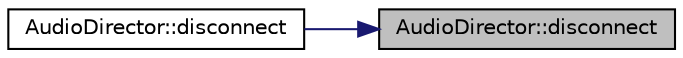 digraph "AudioDirector::disconnect"
{
 // LATEX_PDF_SIZE
  edge [fontname="Helvetica",fontsize="10",labelfontname="Helvetica",labelfontsize="10"];
  node [fontname="Helvetica",fontsize="10",shape=record];
  rankdir="RL";
  Node1 [label="AudioDirector::disconnect",height=0.2,width=0.4,color="black", fillcolor="grey75", style="filled", fontcolor="black",tooltip=" "];
  Node1 -> Node2 [dir="back",color="midnightblue",fontsize="10",style="solid",fontname="Helvetica"];
  Node2 [label="AudioDirector::disconnect",height=0.2,width=0.4,color="black", fillcolor="white", style="filled",URL="$class_audio_director.html#a32ddf87cd4d8a21f533d3e6057b583f1",tooltip=" "];
}
